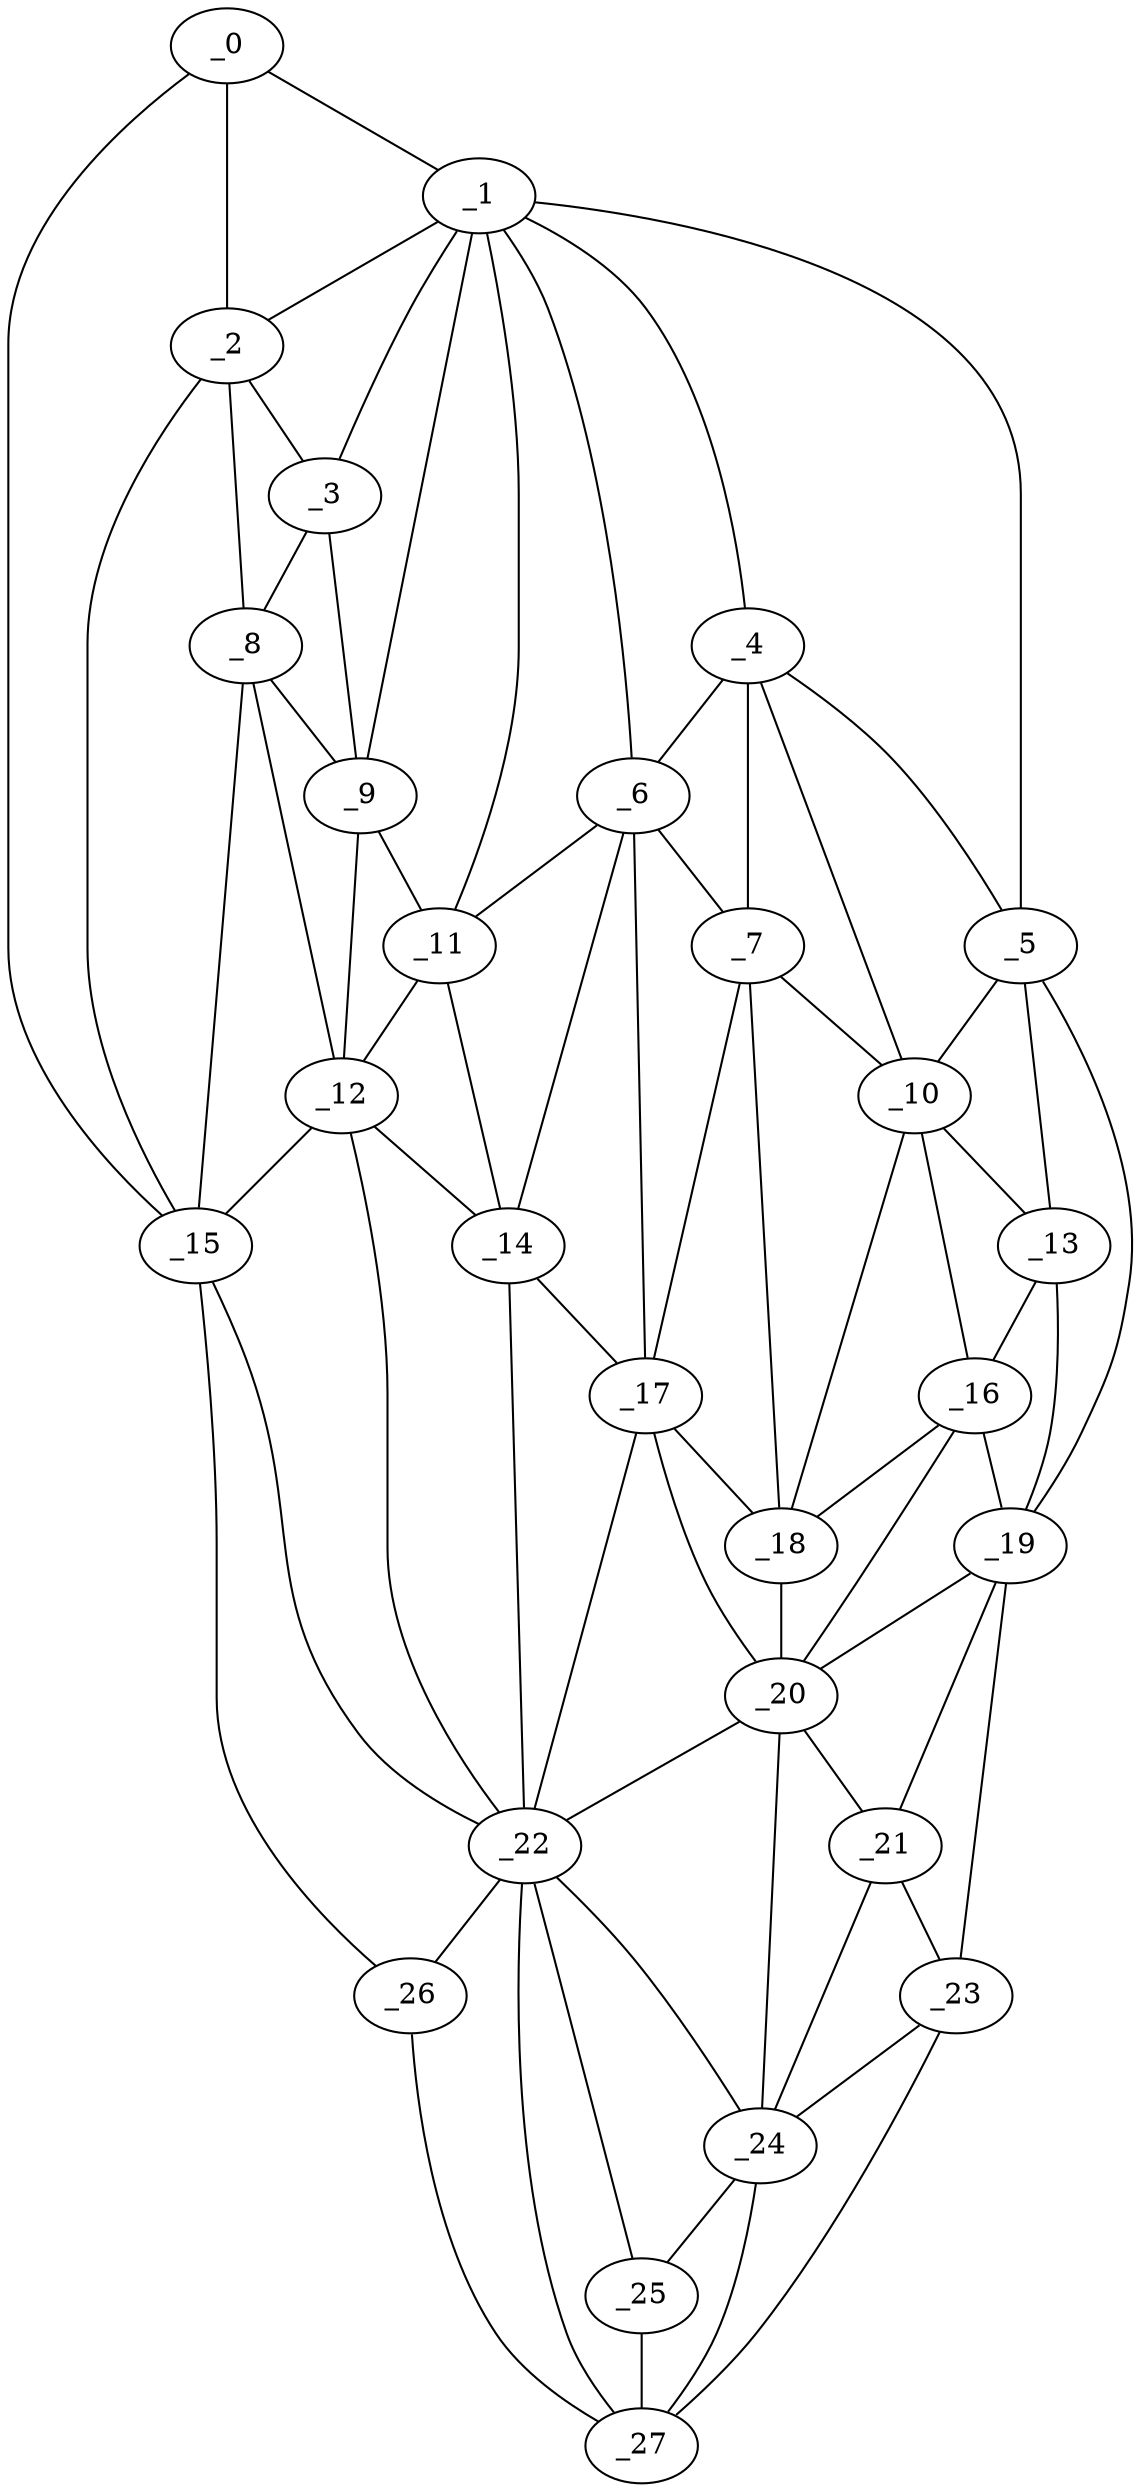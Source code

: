 graph "obj59__55.gxl" {
	_0	 [x=14,
		y=13];
	_1	 [x=18,
		y=57];
	_0 -- _1	 [valence=1];
	_2	 [x=24,
		y=36];
	_0 -- _2	 [valence=1];
	_15	 [x=56,
		y=3];
	_0 -- _15	 [valence=1];
	_1 -- _2	 [valence=2];
	_3	 [x=26,
		y=45];
	_1 -- _3	 [valence=2];
	_4	 [x=28,
		y=91];
	_1 -- _4	 [valence=1];
	_5	 [x=31,
		y=104];
	_1 -- _5	 [valence=1];
	_6	 [x=32,
		y=79];
	_1 -- _6	 [valence=2];
	_9	 [x=38,
		y=52];
	_1 -- _9	 [valence=2];
	_11	 [x=42,
		y=62];
	_1 -- _11	 [valence=2];
	_2 -- _3	 [valence=2];
	_8	 [x=35,
		y=46];
	_2 -- _8	 [valence=2];
	_2 -- _15	 [valence=2];
	_3 -- _8	 [valence=2];
	_3 -- _9	 [valence=2];
	_4 -- _5	 [valence=2];
	_4 -- _6	 [valence=2];
	_7	 [x=34,
		y=84];
	_4 -- _7	 [valence=2];
	_10	 [x=41,
		y=92];
	_4 -- _10	 [valence=2];
	_5 -- _10	 [valence=2];
	_13	 [x=49,
		y=105];
	_5 -- _13	 [valence=1];
	_19	 [x=60,
		y=118];
	_5 -- _19	 [valence=1];
	_6 -- _7	 [valence=1];
	_6 -- _11	 [valence=1];
	_14	 [x=55,
		y=67];
	_6 -- _14	 [valence=2];
	_17	 [x=58,
		y=73];
	_6 -- _17	 [valence=2];
	_7 -- _10	 [valence=2];
	_7 -- _17	 [valence=2];
	_18	 [x=58,
		y=83];
	_7 -- _18	 [valence=2];
	_8 -- _9	 [valence=1];
	_12	 [x=44,
		y=49];
	_8 -- _12	 [valence=2];
	_8 -- _15	 [valence=2];
	_9 -- _11	 [valence=2];
	_9 -- _12	 [valence=2];
	_10 -- _13	 [valence=2];
	_16	 [x=57,
		y=88];
	_10 -- _16	 [valence=1];
	_10 -- _18	 [valence=1];
	_11 -- _12	 [valence=2];
	_11 -- _14	 [valence=2];
	_12 -- _14	 [valence=1];
	_12 -- _15	 [valence=1];
	_22	 [x=91,
		y=55];
	_12 -- _22	 [valence=2];
	_13 -- _16	 [valence=2];
	_13 -- _19	 [valence=1];
	_14 -- _17	 [valence=2];
	_14 -- _22	 [valence=2];
	_15 -- _22	 [valence=2];
	_26	 [x=102,
		y=15];
	_15 -- _26	 [valence=1];
	_16 -- _18	 [valence=2];
	_16 -- _19	 [valence=2];
	_20	 [x=87,
		y=98];
	_16 -- _20	 [valence=2];
	_17 -- _18	 [valence=2];
	_17 -- _20	 [valence=2];
	_17 -- _22	 [valence=2];
	_18 -- _20	 [valence=2];
	_19 -- _20	 [valence=2];
	_21	 [x=90,
		y=103];
	_19 -- _21	 [valence=2];
	_23	 [x=97,
		y=117];
	_19 -- _23	 [valence=1];
	_20 -- _21	 [valence=2];
	_20 -- _22	 [valence=1];
	_24	 [x=100,
		y=58];
	_20 -- _24	 [valence=2];
	_21 -- _23	 [valence=2];
	_21 -- _24	 [valence=2];
	_22 -- _24	 [valence=2];
	_25	 [x=101,
		y=48];
	_22 -- _25	 [valence=1];
	_22 -- _26	 [valence=2];
	_27	 [x=104,
		y=41];
	_22 -- _27	 [valence=1];
	_23 -- _24	 [valence=1];
	_23 -- _27	 [valence=1];
	_24 -- _25	 [valence=2];
	_24 -- _27	 [valence=1];
	_25 -- _27	 [valence=2];
	_26 -- _27	 [valence=1];
}
